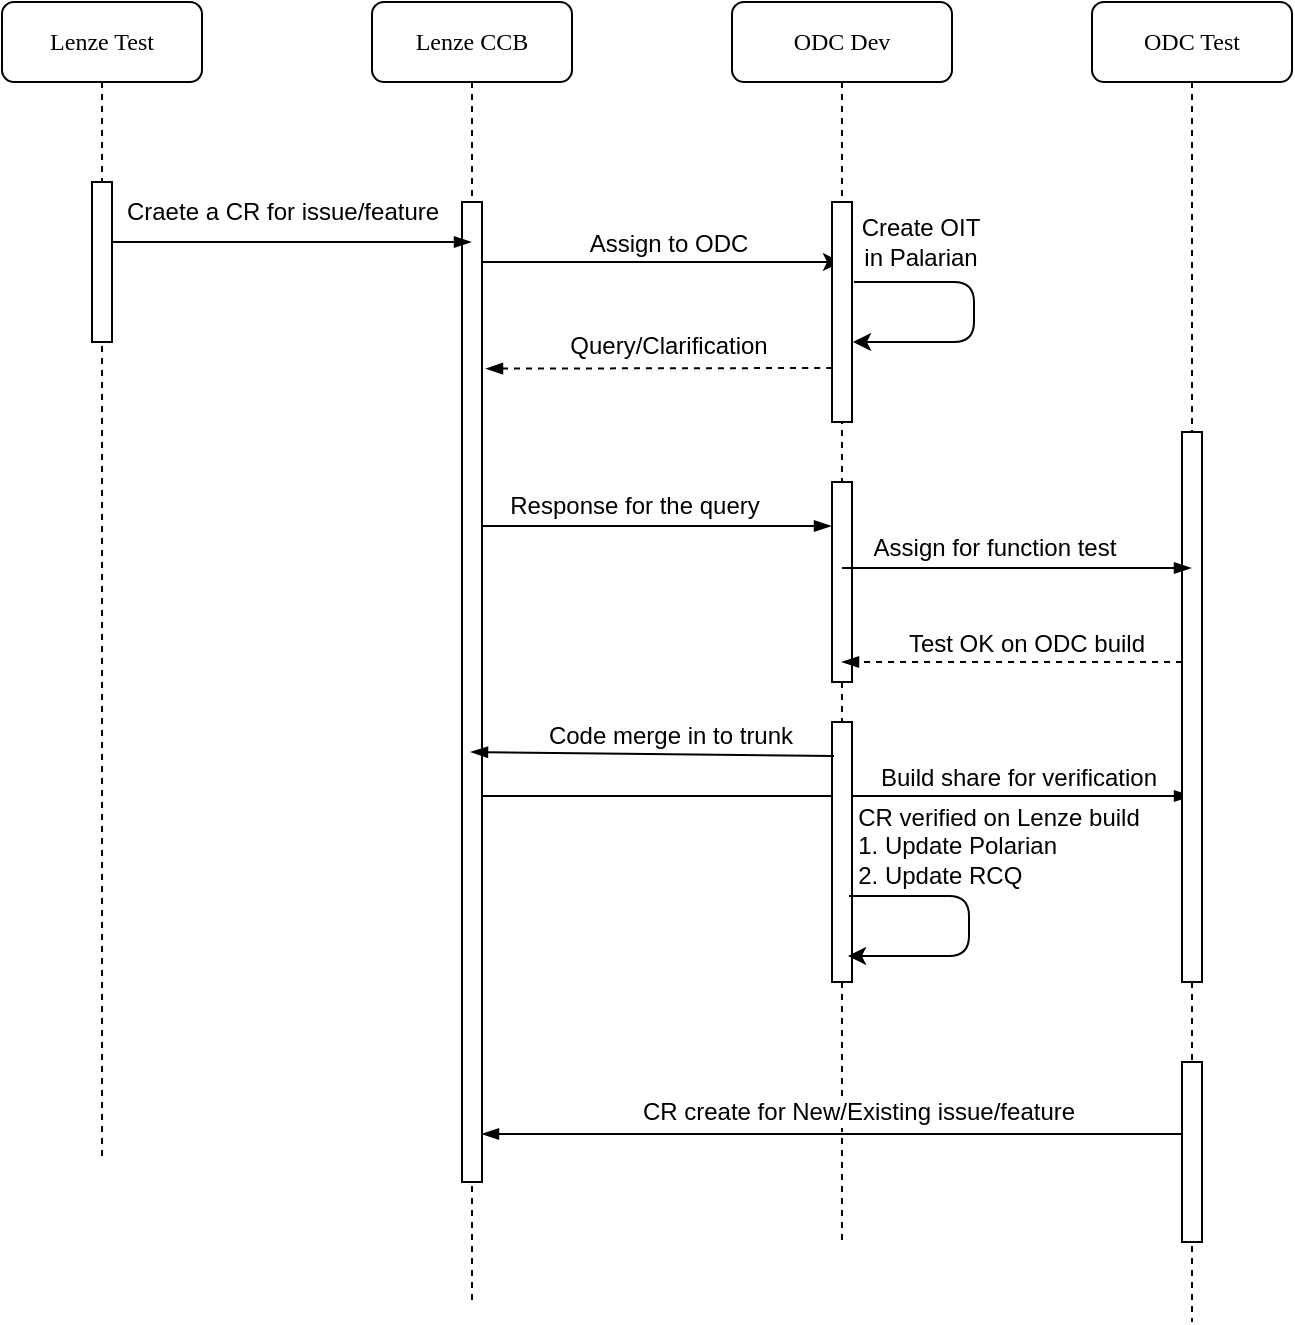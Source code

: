 <mxfile version="12.6.6" type="github">
  <diagram name="Page-1" id="13e1069c-82ec-6db2-03f1-153e76fe0fe0">
    <mxGraphModel dx="782" dy="738" grid="1" gridSize="10" guides="1" tooltips="1" connect="1" arrows="1" fold="1" page="1" pageScale="1" pageWidth="1100" pageHeight="850" background="#ffffff" math="0" shadow="0">
      <root>
        <mxCell id="0"/>
        <mxCell id="1" parent="0"/>
        <object label="" id="oj8sBjgdbSHS_qJRGlnj-3">
          <mxCell style="edgeStyle=orthogonalEdgeStyle;rounded=0;orthogonalLoop=1;jettySize=auto;html=1;" edge="1" parent="1" source="7baba1c4bc27f4b0-8" target="oj8sBjgdbSHS_qJRGlnj-1">
            <mxGeometry relative="1" as="geometry">
              <Array as="points">
                <mxPoint x="355" y="210"/>
                <mxPoint x="355" y="210"/>
              </Array>
            </mxGeometry>
          </mxCell>
        </object>
        <mxCell id="oj8sBjgdbSHS_qJRGlnj-80" value="Assign to ODC" style="text;html=1;align=center;verticalAlign=middle;resizable=0;points=[];labelBackgroundColor=#ffffff;" vertex="1" connectable="0" parent="oj8sBjgdbSHS_qJRGlnj-3">
          <mxGeometry x="0.35" y="-1" relative="1" as="geometry">
            <mxPoint x="-26.5" y="-10" as="offset"/>
          </mxGeometry>
        </mxCell>
        <mxCell id="oj8sBjgdbSHS_qJRGlnj-106" value="" style="edgeStyle=none;orthogonalLoop=1;jettySize=auto;html=1;endArrow=blockThin;endFill=1;" edge="1" parent="1">
          <mxGeometry relative="1" as="geometry">
            <mxPoint x="264.5" y="477" as="sourcePoint"/>
            <mxPoint x="624.5" y="477" as="targetPoint"/>
            <Array as="points">
              <mxPoint x="380" y="477"/>
            </Array>
          </mxGeometry>
        </mxCell>
        <mxCell id="oj8sBjgdbSHS_qJRGlnj-108" value="Build share for verification" style="text;html=1;align=center;verticalAlign=middle;resizable=0;points=[];labelBackgroundColor=#ffffff;" vertex="1" connectable="0" parent="oj8sBjgdbSHS_qJRGlnj-106">
          <mxGeometry x="-0.253" relative="1" as="geometry">
            <mxPoint x="139" y="-9" as="offset"/>
          </mxGeometry>
        </mxCell>
        <mxCell id="7baba1c4bc27f4b0-8" value="Lenze CCB" style="shape=umlLifeline;perimeter=lifelinePerimeter;whiteSpace=wrap;html=1;container=1;collapsible=0;recursiveResize=0;outlineConnect=0;rounded=1;shadow=0;comic=0;labelBackgroundColor=none;strokeWidth=1;fontFamily=Verdana;fontSize=12;align=center;" parent="1" vertex="1">
          <mxGeometry x="215" y="80" width="100" height="650" as="geometry"/>
        </mxCell>
        <mxCell id="7baba1c4bc27f4b0-9" value="" style="html=1;points=[];perimeter=orthogonalPerimeter;rounded=0;shadow=0;comic=0;labelBackgroundColor=none;strokeWidth=1;fontFamily=Verdana;fontSize=12;align=center;" parent="7baba1c4bc27f4b0-8" vertex="1">
          <mxGeometry x="45" y="100" width="10" height="490" as="geometry"/>
        </mxCell>
        <mxCell id="oj8sBjgdbSHS_qJRGlnj-1" value="ODC Dev" style="shape=umlLifeline;perimeter=lifelinePerimeter;whiteSpace=wrap;html=1;container=1;collapsible=0;recursiveResize=0;outlineConnect=0;rounded=1;shadow=0;comic=0;labelBackgroundColor=none;strokeWidth=1;fontFamily=Verdana;fontSize=12;align=center;" vertex="1" parent="1">
          <mxGeometry x="395" y="80" width="110" height="620" as="geometry"/>
        </mxCell>
        <mxCell id="oj8sBjgdbSHS_qJRGlnj-2" value="" style="html=1;points=[];perimeter=orthogonalPerimeter;rounded=0;shadow=0;comic=0;labelBackgroundColor=none;strokeWidth=1;fontFamily=Verdana;fontSize=12;align=center;" vertex="1" parent="oj8sBjgdbSHS_qJRGlnj-1">
          <mxGeometry x="50" y="100" width="10" height="110" as="geometry"/>
        </mxCell>
        <mxCell id="oj8sBjgdbSHS_qJRGlnj-40" value="" style="html=1;points=[];perimeter=orthogonalPerimeter;rounded=0;shadow=0;comic=0;labelBackgroundColor=none;strokeWidth=1;fontFamily=Verdana;fontSize=12;align=center;" vertex="1" parent="oj8sBjgdbSHS_qJRGlnj-1">
          <mxGeometry x="50" y="240" width="10" height="100" as="geometry"/>
        </mxCell>
        <mxCell id="oj8sBjgdbSHS_qJRGlnj-98" value="" style="html=1;points=[];perimeter=orthogonalPerimeter;rounded=0;shadow=0;comic=0;labelBackgroundColor=none;strokeWidth=1;fontFamily=Verdana;fontSize=12;align=center;" vertex="1" parent="oj8sBjgdbSHS_qJRGlnj-1">
          <mxGeometry x="50" y="360" width="10" height="130" as="geometry"/>
        </mxCell>
        <mxCell id="oj8sBjgdbSHS_qJRGlnj-10" value="ODC Test" style="shape=umlLifeline;perimeter=lifelinePerimeter;whiteSpace=wrap;html=1;container=1;collapsible=0;recursiveResize=0;outlineConnect=0;rounded=1;shadow=0;comic=0;labelBackgroundColor=none;strokeWidth=1;fontFamily=Verdana;fontSize=12;align=center;" vertex="1" parent="1">
          <mxGeometry x="575" y="80" width="100" height="660" as="geometry"/>
        </mxCell>
        <mxCell id="oj8sBjgdbSHS_qJRGlnj-11" value="" style="html=1;points=[];perimeter=orthogonalPerimeter;rounded=0;shadow=0;comic=0;labelBackgroundColor=none;strokeWidth=1;fontFamily=Verdana;fontSize=12;align=center;" vertex="1" parent="oj8sBjgdbSHS_qJRGlnj-10">
          <mxGeometry x="45" y="215" width="10" height="275" as="geometry"/>
        </mxCell>
        <mxCell id="oj8sBjgdbSHS_qJRGlnj-95" value="" style="html=1;points=[];perimeter=orthogonalPerimeter;rounded=0;shadow=0;comic=0;labelBackgroundColor=none;strokeWidth=1;fontFamily=Verdana;fontSize=12;align=center;" vertex="1" parent="oj8sBjgdbSHS_qJRGlnj-10">
          <mxGeometry x="45" y="530" width="10" height="90" as="geometry"/>
        </mxCell>
        <mxCell id="oj8sBjgdbSHS_qJRGlnj-56" style="edgeStyle=none;orthogonalLoop=1;jettySize=auto;html=1;endArrow=blockThin;endFill=1;" edge="1" parent="1">
          <mxGeometry relative="1" as="geometry">
            <mxPoint x="270" y="342" as="sourcePoint"/>
            <mxPoint x="444.5" y="342" as="targetPoint"/>
            <Array as="points">
              <mxPoint x="415" y="342"/>
            </Array>
          </mxGeometry>
        </mxCell>
        <mxCell id="oj8sBjgdbSHS_qJRGlnj-58" value="Response for the query" style="text;html=1;align=center;verticalAlign=middle;resizable=0;points=[];labelBackgroundColor=#ffffff;" vertex="1" connectable="0" parent="oj8sBjgdbSHS_qJRGlnj-56">
          <mxGeometry x="-0.129" relative="1" as="geometry">
            <mxPoint y="-10" as="offset"/>
          </mxGeometry>
        </mxCell>
        <mxCell id="oj8sBjgdbSHS_qJRGlnj-60" value="" style="edgeStyle=none;orthogonalLoop=1;jettySize=auto;html=1;endArrow=blockThin;endFill=1;" edge="1" parent="1">
          <mxGeometry relative="1" as="geometry">
            <mxPoint x="450" y="363" as="sourcePoint"/>
            <mxPoint x="624.5" y="363" as="targetPoint"/>
            <Array as="points">
              <mxPoint x="605" y="363"/>
            </Array>
          </mxGeometry>
        </mxCell>
        <mxCell id="oj8sBjgdbSHS_qJRGlnj-61" value="Assign for function test" style="text;html=1;align=center;verticalAlign=middle;resizable=0;points=[];labelBackgroundColor=#ffffff;" vertex="1" connectable="0" parent="oj8sBjgdbSHS_qJRGlnj-60">
          <mxGeometry x="-0.129" y="-2" relative="1" as="geometry">
            <mxPoint y="-12" as="offset"/>
          </mxGeometry>
        </mxCell>
        <mxCell id="oj8sBjgdbSHS_qJRGlnj-72" value="Lenze Test" style="shape=umlLifeline;perimeter=lifelinePerimeter;whiteSpace=wrap;html=1;container=1;collapsible=0;recursiveResize=0;outlineConnect=0;rounded=1;shadow=0;comic=0;labelBackgroundColor=none;strokeWidth=1;fontFamily=Verdana;fontSize=12;align=center;" vertex="1" parent="1">
          <mxGeometry x="30" y="80" width="100" height="580" as="geometry"/>
        </mxCell>
        <mxCell id="oj8sBjgdbSHS_qJRGlnj-73" value="" style="html=1;points=[];perimeter=orthogonalPerimeter;rounded=0;shadow=0;comic=0;labelBackgroundColor=none;strokeWidth=1;fontFamily=Verdana;fontSize=12;align=center;" vertex="1" parent="oj8sBjgdbSHS_qJRGlnj-72">
          <mxGeometry x="45" y="90" width="10" height="80" as="geometry"/>
        </mxCell>
        <mxCell id="oj8sBjgdbSHS_qJRGlnj-74" value="" style="edgeStyle=none;orthogonalLoop=1;jettySize=auto;html=1;endArrow=blockThin;endFill=1;" edge="1" parent="1" source="oj8sBjgdbSHS_qJRGlnj-73" target="7baba1c4bc27f4b0-8">
          <mxGeometry relative="1" as="geometry">
            <Array as="points">
              <mxPoint x="130" y="200"/>
              <mxPoint x="170" y="200"/>
            </Array>
          </mxGeometry>
        </mxCell>
        <mxCell id="oj8sBjgdbSHS_qJRGlnj-75" value="Craete a CR for issue/feature" style="text;html=1;align=center;verticalAlign=middle;resizable=0;points=[];labelBackgroundColor=#ffffff;" vertex="1" connectable="0" parent="oj8sBjgdbSHS_qJRGlnj-74">
          <mxGeometry x="0.103" y="-1" relative="1" as="geometry">
            <mxPoint x="-14" y="-16" as="offset"/>
          </mxGeometry>
        </mxCell>
        <mxCell id="oj8sBjgdbSHS_qJRGlnj-82" value="" style="edgeStyle=none;orthogonalLoop=1;jettySize=auto;html=1;endArrow=blockThin;endFill=1;entryX=1.2;entryY=0.17;entryDx=0;entryDy=0;entryPerimeter=0;dashed=1;" edge="1" parent="1" source="oj8sBjgdbSHS_qJRGlnj-2" target="7baba1c4bc27f4b0-9">
          <mxGeometry relative="1" as="geometry">
            <mxPoint x="350" y="255" as="targetPoint"/>
            <Array as="points">
              <mxPoint x="440" y="263"/>
            </Array>
          </mxGeometry>
        </mxCell>
        <mxCell id="oj8sBjgdbSHS_qJRGlnj-83" value="Query/Clarification" style="text;html=1;align=center;verticalAlign=middle;resizable=0;points=[];labelBackgroundColor=#ffffff;" vertex="1" connectable="0" parent="oj8sBjgdbSHS_qJRGlnj-82">
          <mxGeometry x="-0.155" y="-1" relative="1" as="geometry">
            <mxPoint x="-9" y="-10.08" as="offset"/>
          </mxGeometry>
        </mxCell>
        <mxCell id="oj8sBjgdbSHS_qJRGlnj-87" value="" style="edgeStyle=none;orthogonalLoop=1;jettySize=auto;html=1;endArrow=blockThin;endFill=1;" edge="1" parent="1">
          <mxGeometry relative="1" as="geometry">
            <mxPoint x="620" y="646" as="sourcePoint"/>
            <mxPoint x="270" y="646" as="targetPoint"/>
            <Array as="points">
              <mxPoint x="545.5" y="646"/>
              <mxPoint x="425.5" y="646"/>
            </Array>
          </mxGeometry>
        </mxCell>
        <mxCell id="oj8sBjgdbSHS_qJRGlnj-88" value="CR create for New/Existing issue/feature" style="text;html=1;align=center;verticalAlign=middle;resizable=0;points=[];labelBackgroundColor=#ffffff;" vertex="1" connectable="0" parent="oj8sBjgdbSHS_qJRGlnj-87">
          <mxGeometry x="0.063" y="2" relative="1" as="geometry">
            <mxPoint x="23.5" y="-13" as="offset"/>
          </mxGeometry>
        </mxCell>
        <mxCell id="oj8sBjgdbSHS_qJRGlnj-101" value="" style="edgeStyle=none;orthogonalLoop=1;jettySize=auto;html=1;endArrow=blockThin;endFill=1;dashed=1;" edge="1" parent="1" source="oj8sBjgdbSHS_qJRGlnj-11" target="oj8sBjgdbSHS_qJRGlnj-1">
          <mxGeometry relative="1" as="geometry">
            <mxPoint x="530" y="395" as="targetPoint"/>
            <Array as="points">
              <mxPoint x="540" y="410"/>
            </Array>
          </mxGeometry>
        </mxCell>
        <mxCell id="oj8sBjgdbSHS_qJRGlnj-102" value="Test OK on ODC build" style="text;html=1;align=center;verticalAlign=middle;resizable=0;points=[];labelBackgroundColor=#ffffff;" vertex="1" connectable="0" parent="oj8sBjgdbSHS_qJRGlnj-101">
          <mxGeometry x="0.219" y="-2" relative="1" as="geometry">
            <mxPoint x="25" y="-7" as="offset"/>
          </mxGeometry>
        </mxCell>
        <mxCell id="oj8sBjgdbSHS_qJRGlnj-104" value="" style="edgeStyle=none;orthogonalLoop=1;jettySize=auto;html=1;endArrow=blockThin;endFill=1;exitX=0.1;exitY=0.131;exitDx=0;exitDy=0;exitPerimeter=0;" edge="1" parent="1" source="oj8sBjgdbSHS_qJRGlnj-98">
          <mxGeometry relative="1" as="geometry">
            <mxPoint x="440" y="455" as="sourcePoint"/>
            <mxPoint x="264.5" y="455" as="targetPoint"/>
          </mxGeometry>
        </mxCell>
        <mxCell id="oj8sBjgdbSHS_qJRGlnj-105" value="Code merge in to trunk" style="text;html=1;align=center;verticalAlign=middle;resizable=0;points=[];labelBackgroundColor=#ffffff;" vertex="1" connectable="0" parent="oj8sBjgdbSHS_qJRGlnj-104">
          <mxGeometry x="-0.248" y="1" relative="1" as="geometry">
            <mxPoint x="-14" y="-11" as="offset"/>
          </mxGeometry>
        </mxCell>
        <mxCell id="oj8sBjgdbSHS_qJRGlnj-131" value="" style="edgeStyle=segmentEdgeStyle;endArrow=classic;html=1;" edge="1" parent="1">
          <mxGeometry width="50" height="50" relative="1" as="geometry">
            <mxPoint x="456" y="220" as="sourcePoint"/>
            <mxPoint x="455.5" y="250" as="targetPoint"/>
            <Array as="points">
              <mxPoint x="516" y="220"/>
              <mxPoint x="516" y="250"/>
            </Array>
          </mxGeometry>
        </mxCell>
        <mxCell id="oj8sBjgdbSHS_qJRGlnj-132" value="Create OIT &lt;br&gt;in Palarian" style="text;html=1;align=center;verticalAlign=middle;resizable=0;points=[];labelBackgroundColor=#ffffff;" vertex="1" connectable="0" parent="oj8sBjgdbSHS_qJRGlnj-131">
          <mxGeometry x="0.314" y="2" relative="1" as="geometry">
            <mxPoint x="-18" y="-52" as="offset"/>
          </mxGeometry>
        </mxCell>
        <mxCell id="oj8sBjgdbSHS_qJRGlnj-133" value="" style="edgeStyle=segmentEdgeStyle;endArrow=classic;html=1;" edge="1" parent="1">
          <mxGeometry width="50" height="50" relative="1" as="geometry">
            <mxPoint x="453.5" y="527" as="sourcePoint"/>
            <mxPoint x="453" y="557" as="targetPoint"/>
            <Array as="points">
              <mxPoint x="513.5" y="527"/>
              <mxPoint x="513.5" y="557"/>
            </Array>
          </mxGeometry>
        </mxCell>
        <mxCell id="oj8sBjgdbSHS_qJRGlnj-134" value="CR verified on Lenze build&lt;br&gt;&lt;div style=&quot;text-align: left&quot;&gt;1. Update Polarian&lt;/div&gt;&lt;div style=&quot;text-align: left&quot;&gt;2. Update RCQ&lt;/div&gt;" style="text;html=1;align=center;verticalAlign=middle;resizable=0;points=[];labelBackgroundColor=#ffffff;" vertex="1" connectable="0" parent="oj8sBjgdbSHS_qJRGlnj-133">
          <mxGeometry x="0.314" y="2" relative="1" as="geometry">
            <mxPoint x="23.5" y="-57" as="offset"/>
          </mxGeometry>
        </mxCell>
      </root>
    </mxGraphModel>
  </diagram>
</mxfile>
